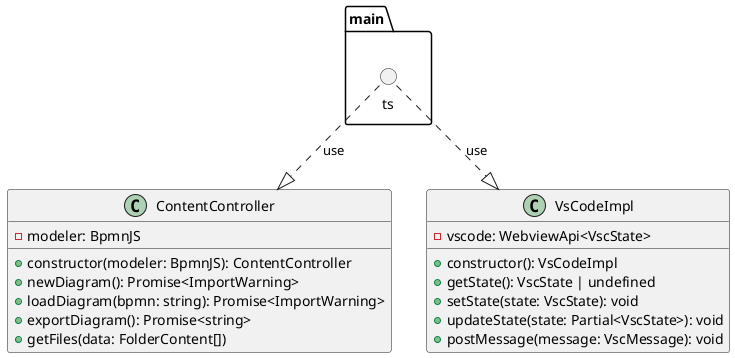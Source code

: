 @startuml

class ContentController {
    - modeler: BpmnJS
    + constructor(modeler: BpmnJS): ContentController
    + newDiagram(): Promise<ImportWarning>
    + loadDiagram(bpmn: string): Promise<ImportWarning>
    + exportDiagram(): Promise<string>
    + getFiles(data: FolderContent[])
}

class VsCodeImpl {
    - vscode: WebviewApi<VscState>
    + constructor(): VsCodeImpl
    + getState(): VscState | undefined
    + setState(state: VscState): void
    + updateState(state: Partial<VscState>): void
    + postMessage(message: VscMessage): void
}

circle main.ts

main.ts ..|> ContentController : use
main.ts ..|> VsCodeImpl : use

@enduml
